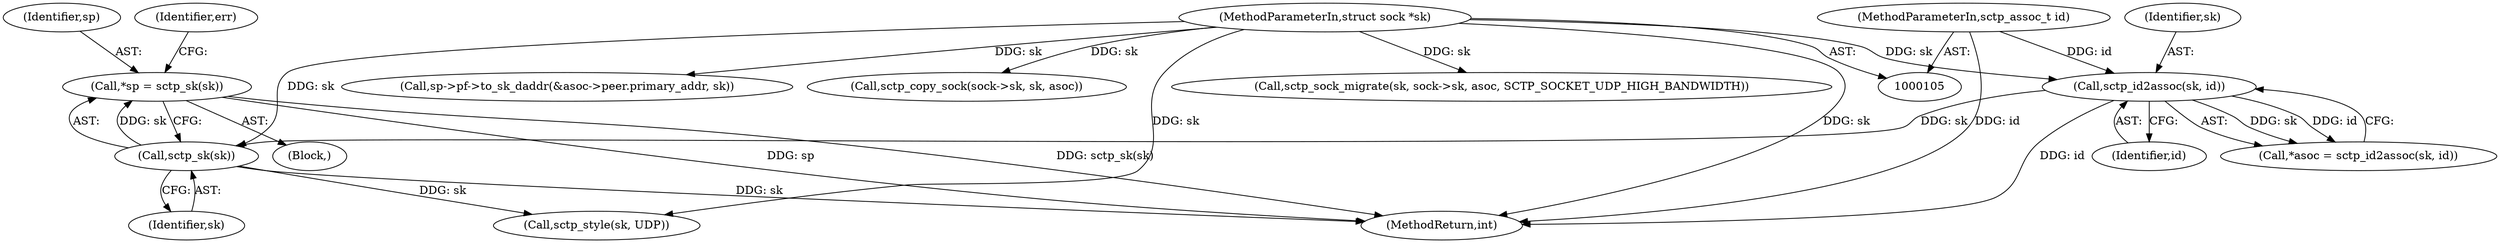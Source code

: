 digraph "0_linux_dfcb9f4f99f1e9a49e43398a7bfbf56927544af1@pointer" {
"1000117" [label="(Call,*sp = sctp_sk(sk))"];
"1000119" [label="(Call,sctp_sk(sk))"];
"1000113" [label="(Call,sctp_id2assoc(sk, id))"];
"1000106" [label="(MethodParameterIn,struct sock *sk)"];
"1000107" [label="(MethodParameterIn,sctp_assoc_t id)"];
"1000120" [label="(Identifier,sk)"];
"1000114" [label="(Identifier,sk)"];
"1000119" [label="(Call,sctp_sk(sk))"];
"1000106" [label="(MethodParameterIn,struct sock *sk)"];
"1000109" [label="(Block,)"];
"1000179" [label="(Call,sctp_sock_migrate(sk, sock->sk, asoc, SCTP_SOCKET_UDP_HIGH_BANDWIDTH))"];
"1000113" [label="(Call,sctp_id2assoc(sk, id))"];
"1000115" [label="(Identifier,id)"];
"1000171" [label="(Call,sp->pf->to_sk_daddr(&asoc->peer.primary_addr, sk))"];
"1000107" [label="(MethodParameterIn,sctp_assoc_t id)"];
"1000117" [label="(Call,*sp = sctp_sk(sk))"];
"1000192" [label="(MethodReturn,int)"];
"1000143" [label="(Call,sctp_style(sk, UDP))"];
"1000111" [label="(Call,*asoc = sctp_id2assoc(sk, id))"];
"1000165" [label="(Call,sctp_copy_sock(sock->sk, sk, asoc))"];
"1000118" [label="(Identifier,sp)"];
"1000124" [label="(Identifier,err)"];
"1000117" -> "1000109"  [label="AST: "];
"1000117" -> "1000119"  [label="CFG: "];
"1000118" -> "1000117"  [label="AST: "];
"1000119" -> "1000117"  [label="AST: "];
"1000124" -> "1000117"  [label="CFG: "];
"1000117" -> "1000192"  [label="DDG: sp"];
"1000117" -> "1000192"  [label="DDG: sctp_sk(sk)"];
"1000119" -> "1000117"  [label="DDG: sk"];
"1000119" -> "1000120"  [label="CFG: "];
"1000120" -> "1000119"  [label="AST: "];
"1000119" -> "1000192"  [label="DDG: sk"];
"1000113" -> "1000119"  [label="DDG: sk"];
"1000106" -> "1000119"  [label="DDG: sk"];
"1000119" -> "1000143"  [label="DDG: sk"];
"1000113" -> "1000111"  [label="AST: "];
"1000113" -> "1000115"  [label="CFG: "];
"1000114" -> "1000113"  [label="AST: "];
"1000115" -> "1000113"  [label="AST: "];
"1000111" -> "1000113"  [label="CFG: "];
"1000113" -> "1000192"  [label="DDG: id"];
"1000113" -> "1000111"  [label="DDG: sk"];
"1000113" -> "1000111"  [label="DDG: id"];
"1000106" -> "1000113"  [label="DDG: sk"];
"1000107" -> "1000113"  [label="DDG: id"];
"1000106" -> "1000105"  [label="AST: "];
"1000106" -> "1000192"  [label="DDG: sk"];
"1000106" -> "1000143"  [label="DDG: sk"];
"1000106" -> "1000165"  [label="DDG: sk"];
"1000106" -> "1000171"  [label="DDG: sk"];
"1000106" -> "1000179"  [label="DDG: sk"];
"1000107" -> "1000105"  [label="AST: "];
"1000107" -> "1000192"  [label="DDG: id"];
}
